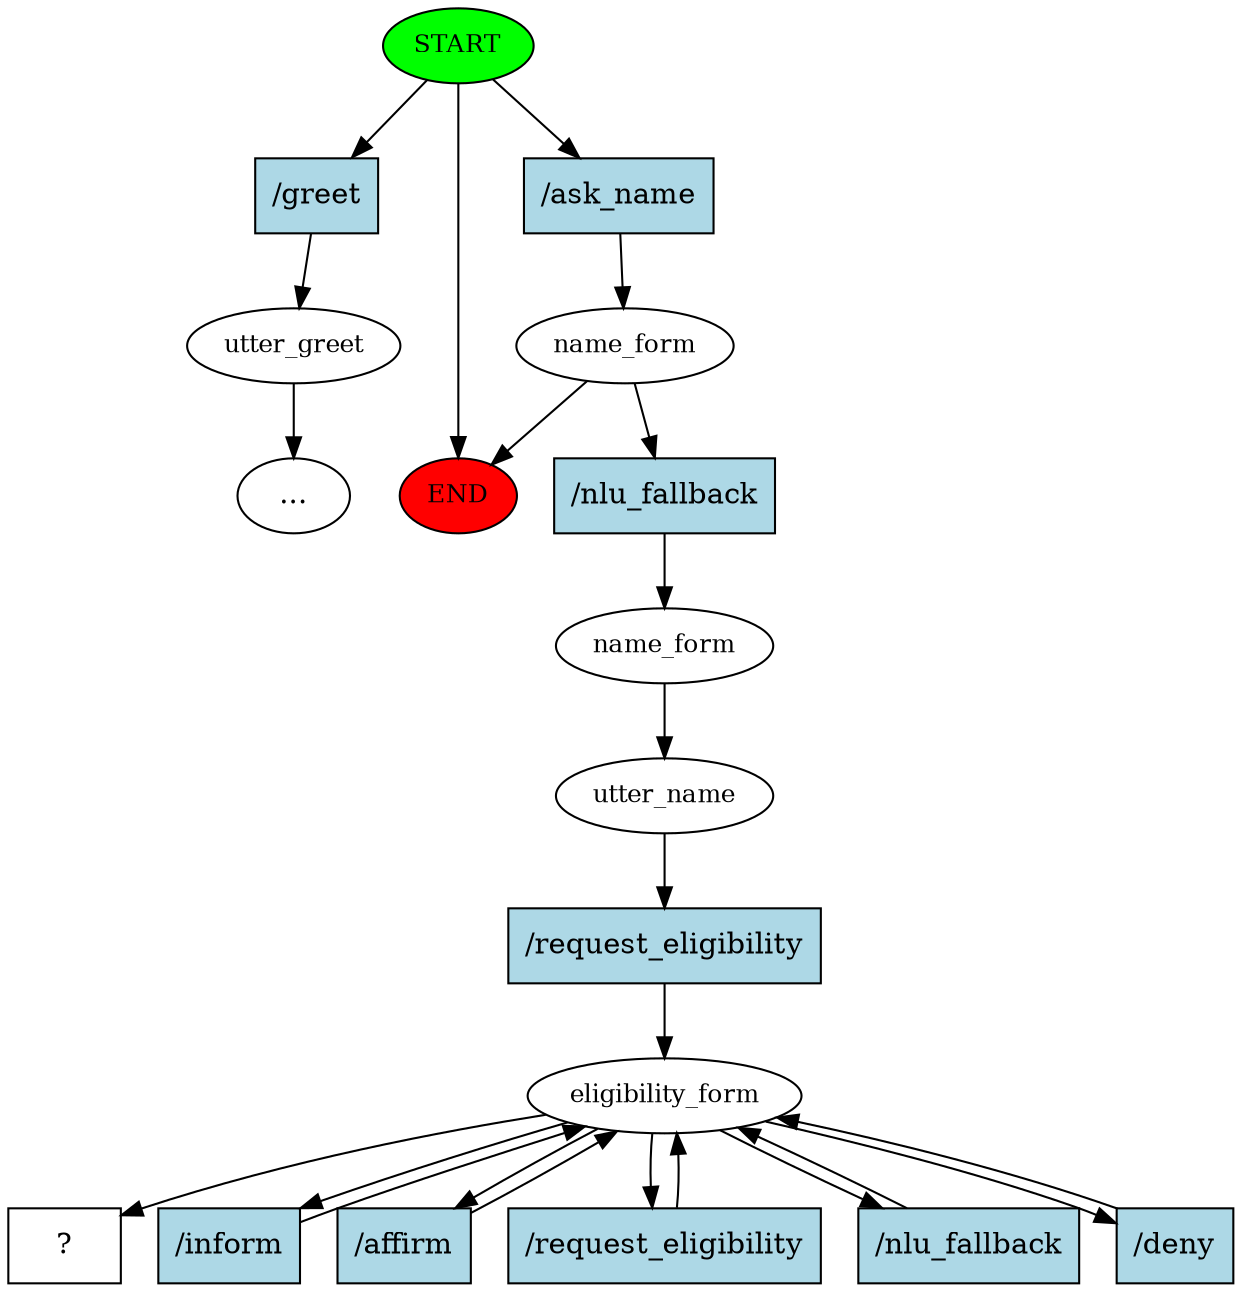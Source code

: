 digraph  {
0 [class="start active", fillcolor=green, fontsize=12, label=START, style=filled];
"-1" [class=end, fillcolor=red, fontsize=12, label=END, style=filled];
1 [class="", fontsize=12, label=utter_greet];
"-5" [class=ellipsis, label="..."];
4 [class=active, fontsize=12, label=name_form];
6 [class=active, fontsize=12, label=name_form];
7 [class=active, fontsize=12, label=utter_name];
8 [class=active, fontsize=12, label=eligibility_form];
27 [class="intent dashed active", label="  ?  ", shape=rect];
28 [class=intent, fillcolor=lightblue, label="/greet", shape=rect, style=filled];
29 [class="intent active", fillcolor=lightblue, label="/ask_name", shape=rect, style=filled];
30 [class="intent active", fillcolor=lightblue, label="/nlu_fallback", shape=rect, style=filled];
31 [class="intent active", fillcolor=lightblue, label="/request_eligibility", shape=rect, style=filled];
32 [class="intent active", fillcolor=lightblue, label="/inform", shape=rect, style=filled];
33 [class="intent active", fillcolor=lightblue, label="/affirm", shape=rect, style=filled];
34 [class="intent active", fillcolor=lightblue, label="/request_eligibility", shape=rect, style=filled];
35 [class="intent active", fillcolor=lightblue, label="/nlu_fallback", shape=rect, style=filled];
36 [class="intent active", fillcolor=lightblue, label="/deny", shape=rect, style=filled];
0 -> "-1"  [class="", key=NONE, label=""];
0 -> 28  [class="", key=0];
0 -> 29  [class=active, key=0];
1 -> "-5"  [class="", key=NONE, label=""];
4 -> "-1"  [class="", key=NONE, label=""];
4 -> 30  [class=active, key=0];
6 -> 7  [class=active, key=NONE, label=""];
7 -> 31  [class=active, key=0];
8 -> 27  [class=active, key=NONE, label=""];
8 -> 32  [class=active, key=0];
8 -> 33  [class=active, key=0];
8 -> 34  [class=active, key=0];
8 -> 35  [class=active, key=0];
8 -> 36  [class=active, key=0];
28 -> 1  [class="", key=0];
29 -> 4  [class=active, key=0];
30 -> 6  [class=active, key=0];
31 -> 8  [class=active, key=0];
32 -> 8  [class=active, key=0];
33 -> 8  [class=active, key=0];
34 -> 8  [class=active, key=0];
35 -> 8  [class=active, key=0];
36 -> 8  [class=active, key=0];
}
